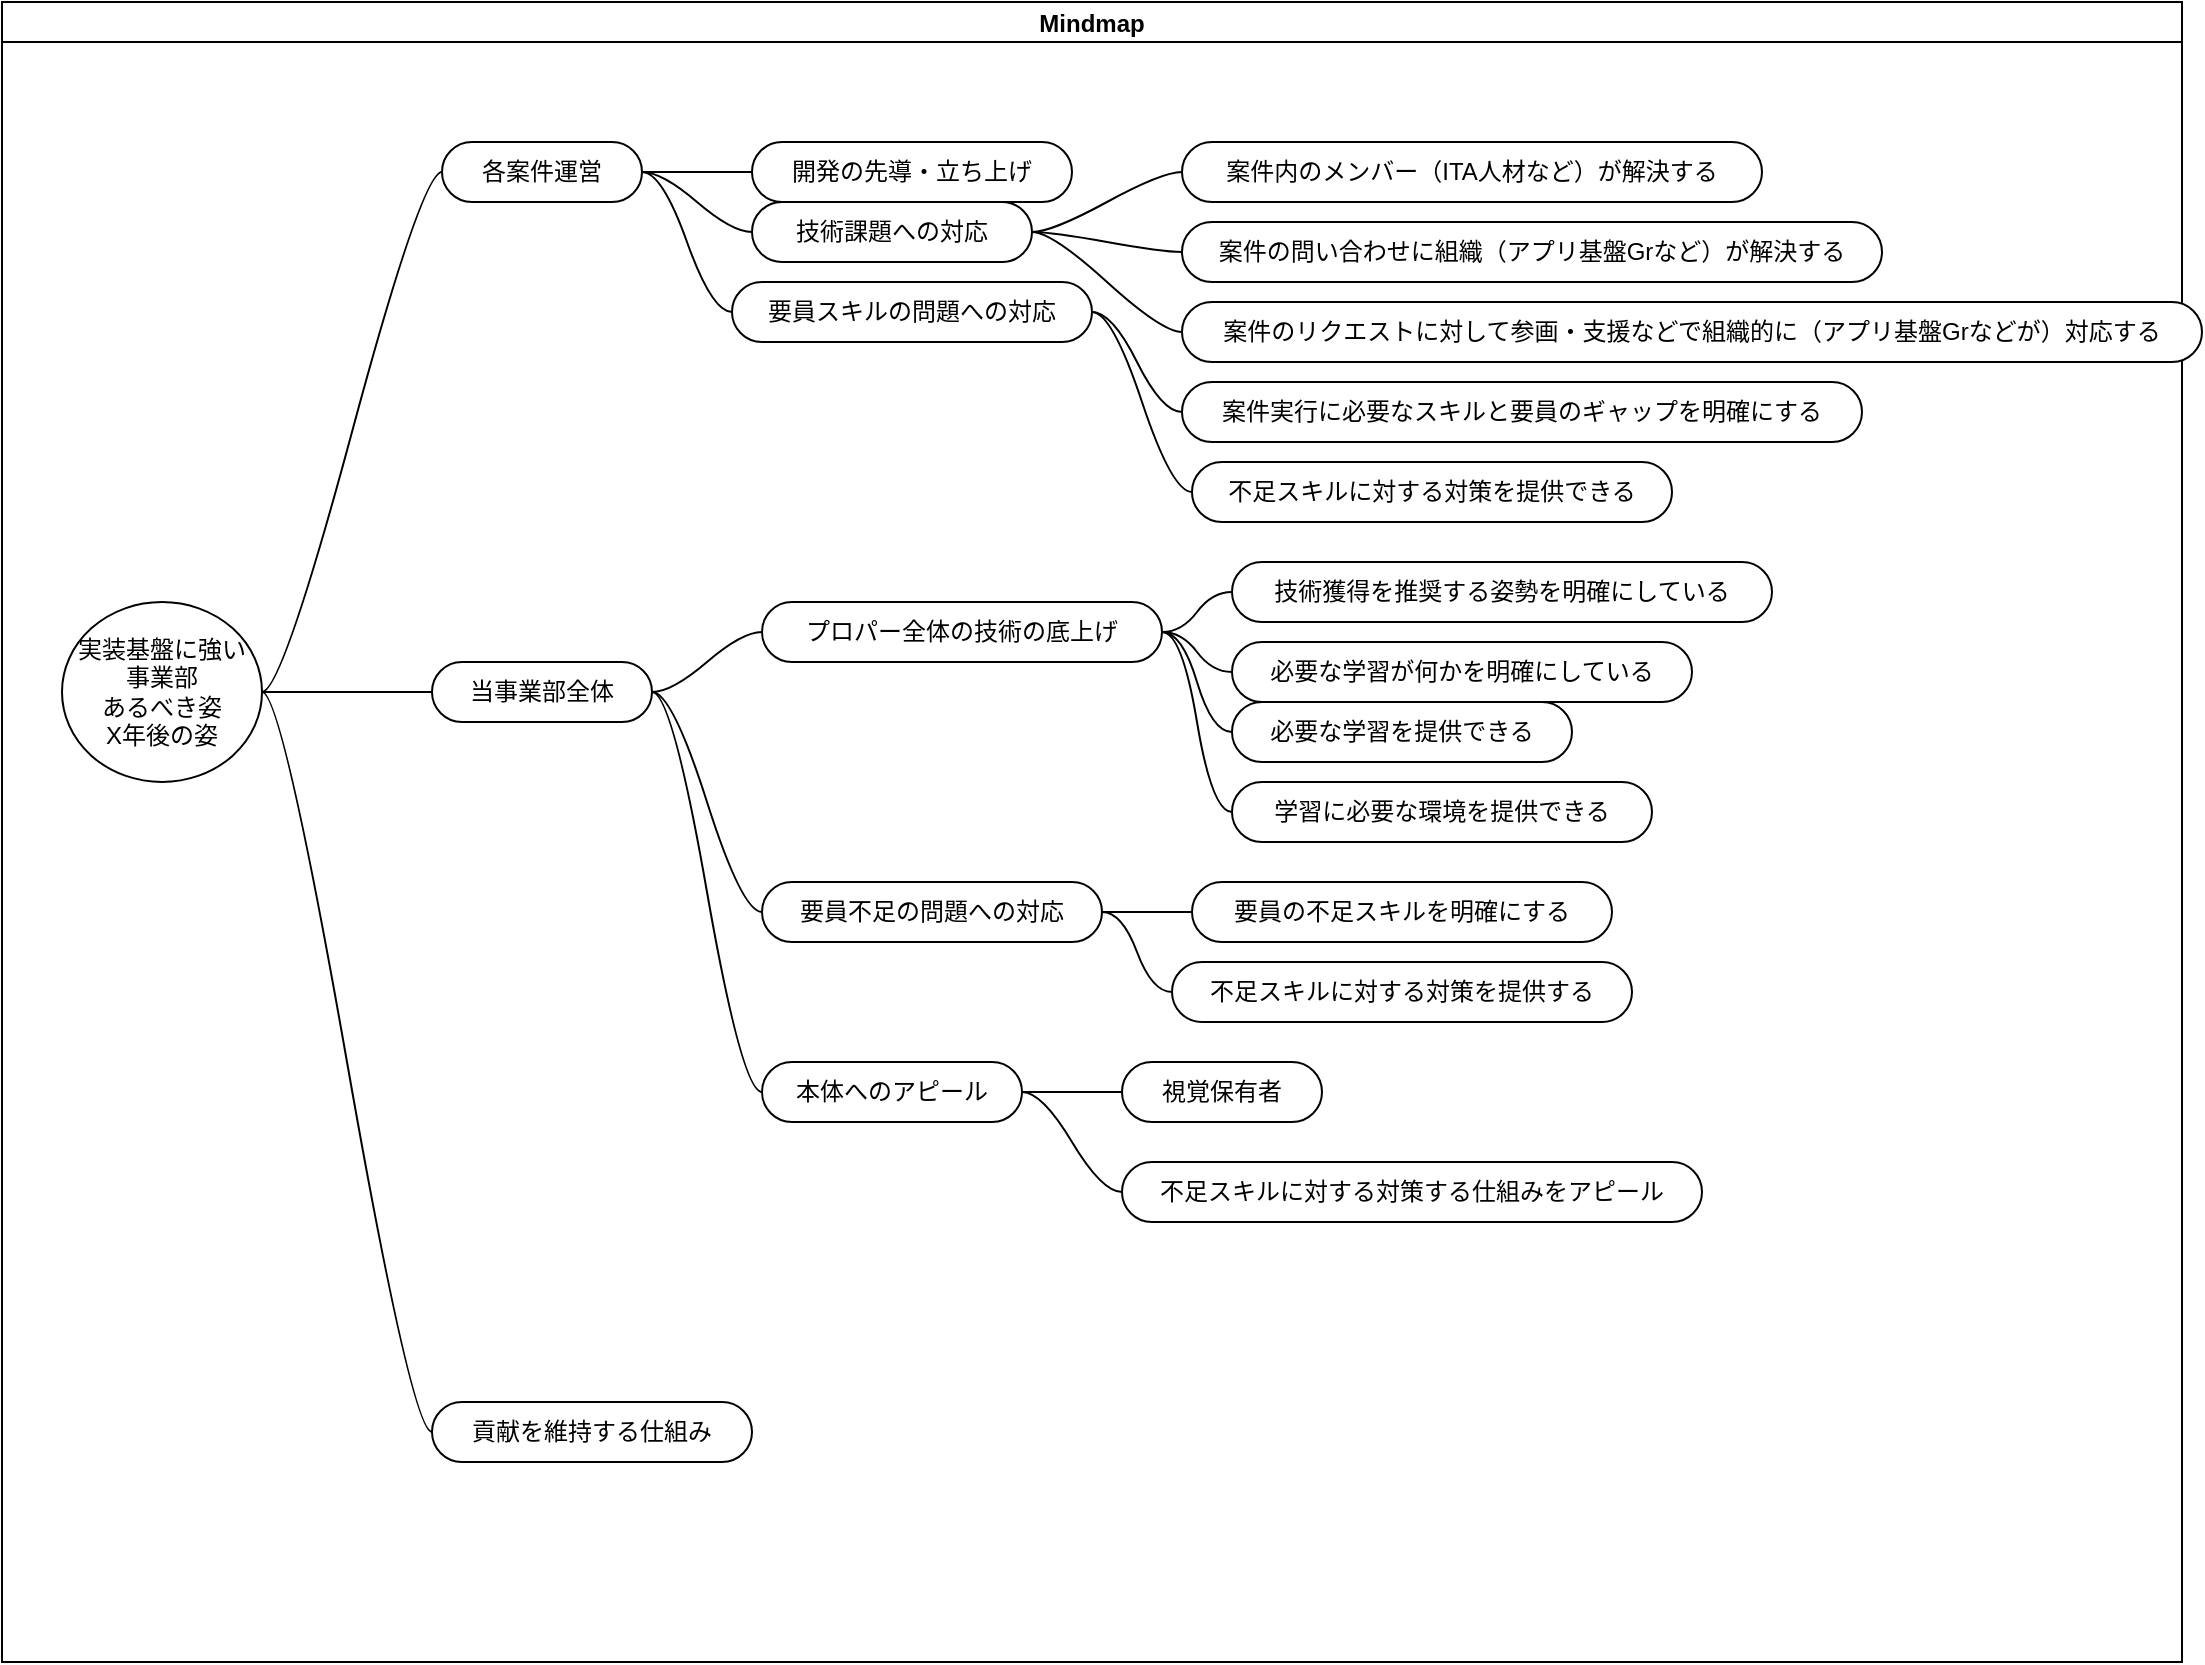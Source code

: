 <mxfile version="20.0.1" type="github">
  <diagram name="Page-1" id="ad52d381-51e7-2e0d-a935-2d0ddd2fd229">
    <mxGraphModel dx="1886" dy="439" grid="1" gridSize="10" guides="1" tooltips="1" connect="1" arrows="1" fold="1" page="1" pageScale="1" pageWidth="1100" pageHeight="850" background="none" math="0" shadow="0">
      <root>
        <mxCell id="0" />
        <mxCell id="1" parent="0" />
        <mxCell id="mu4Ijr5vZGA_pW33uOm4-2" value="Mindmap" style="swimlane;startSize=20;horizontal=1;containerType=tree;" vertex="1" parent="1">
          <mxGeometry x="-20" y="20" width="1090" height="830" as="geometry" />
        </mxCell>
        <mxCell id="mu4Ijr5vZGA_pW33uOm4-3" value="" style="edgeStyle=entityRelationEdgeStyle;startArrow=none;endArrow=none;segment=10;curved=1;rounded=0;" edge="1" parent="mu4Ijr5vZGA_pW33uOm4-2" source="mu4Ijr5vZGA_pW33uOm4-7" target="mu4Ijr5vZGA_pW33uOm4-8">
          <mxGeometry relative="1" as="geometry" />
        </mxCell>
        <mxCell id="mu4Ijr5vZGA_pW33uOm4-7" value="実装基盤に強い&lt;br&gt;事業部&lt;br&gt;あるべき姿&lt;br&gt;X年後の姿" style="ellipse;whiteSpace=wrap;html=1;align=center;treeFolding=1;treeMoving=1;newEdgeStyle={&quot;edgeStyle&quot;:&quot;entityRelationEdgeStyle&quot;,&quot;startArrow&quot;:&quot;none&quot;,&quot;endArrow&quot;:&quot;none&quot;,&quot;segment&quot;:10,&quot;curved&quot;:1};" vertex="1" parent="mu4Ijr5vZGA_pW33uOm4-2">
          <mxGeometry x="30" y="300" width="100" height="90" as="geometry" />
        </mxCell>
        <mxCell id="mu4Ijr5vZGA_pW33uOm4-8" value="各案件運営" style="whiteSpace=wrap;html=1;rounded=1;arcSize=50;align=center;verticalAlign=middle;strokeWidth=1;autosize=1;spacing=4;treeFolding=1;treeMoving=1;newEdgeStyle={&quot;edgeStyle&quot;:&quot;entityRelationEdgeStyle&quot;,&quot;startArrow&quot;:&quot;none&quot;,&quot;endArrow&quot;:&quot;none&quot;,&quot;segment&quot;:10,&quot;curved&quot;:1};" vertex="1" parent="mu4Ijr5vZGA_pW33uOm4-2">
          <mxGeometry x="220" y="70" width="100" height="30" as="geometry" />
        </mxCell>
        <mxCell id="mu4Ijr5vZGA_pW33uOm4-12" value="" style="edgeStyle=entityRelationEdgeStyle;startArrow=none;endArrow=none;segment=10;curved=1;rounded=0;" edge="1" target="mu4Ijr5vZGA_pW33uOm4-13" source="mu4Ijr5vZGA_pW33uOm4-7" parent="mu4Ijr5vZGA_pW33uOm4-2">
          <mxGeometry relative="1" as="geometry">
            <mxPoint x="130" y="330" as="sourcePoint" />
          </mxGeometry>
        </mxCell>
        <mxCell id="mu4Ijr5vZGA_pW33uOm4-13" value="当事業部全体" style="whiteSpace=wrap;html=1;rounded=1;arcSize=50;align=center;verticalAlign=middle;strokeWidth=1;autosize=1;spacing=4;treeFolding=1;treeMoving=1;newEdgeStyle={&quot;edgeStyle&quot;:&quot;entityRelationEdgeStyle&quot;,&quot;startArrow&quot;:&quot;none&quot;,&quot;endArrow&quot;:&quot;none&quot;,&quot;segment&quot;:10,&quot;curved&quot;:1};" vertex="1" parent="mu4Ijr5vZGA_pW33uOm4-2">
          <mxGeometry x="215" y="330" width="110" height="30" as="geometry" />
        </mxCell>
        <mxCell id="mu4Ijr5vZGA_pW33uOm4-14" value="" style="edgeStyle=entityRelationEdgeStyle;startArrow=none;endArrow=none;segment=10;curved=1;rounded=0;" edge="1" target="mu4Ijr5vZGA_pW33uOm4-15" source="mu4Ijr5vZGA_pW33uOm4-7" parent="mu4Ijr5vZGA_pW33uOm4-2">
          <mxGeometry relative="1" as="geometry">
            <mxPoint x="130" y="330" as="sourcePoint" />
          </mxGeometry>
        </mxCell>
        <mxCell id="mu4Ijr5vZGA_pW33uOm4-15" value="貢献を維持する仕組み" style="whiteSpace=wrap;html=1;rounded=1;arcSize=50;align=center;verticalAlign=middle;strokeWidth=1;autosize=1;spacing=4;treeFolding=1;treeMoving=1;newEdgeStyle={&quot;edgeStyle&quot;:&quot;entityRelationEdgeStyle&quot;,&quot;startArrow&quot;:&quot;none&quot;,&quot;endArrow&quot;:&quot;none&quot;,&quot;segment&quot;:10,&quot;curved&quot;:1};" vertex="1" parent="mu4Ijr5vZGA_pW33uOm4-2">
          <mxGeometry x="215" y="700" width="160" height="30" as="geometry" />
        </mxCell>
        <mxCell id="mu4Ijr5vZGA_pW33uOm4-16" value="" style="edgeStyle=entityRelationEdgeStyle;startArrow=none;endArrow=none;segment=10;curved=1;rounded=0;" edge="1" target="mu4Ijr5vZGA_pW33uOm4-17" source="mu4Ijr5vZGA_pW33uOm4-13" parent="mu4Ijr5vZGA_pW33uOm4-2">
          <mxGeometry relative="1" as="geometry">
            <mxPoint x="130" y="330" as="sourcePoint" />
          </mxGeometry>
        </mxCell>
        <mxCell id="mu4Ijr5vZGA_pW33uOm4-17" value="プロパー全体の技術の底上げ" style="whiteSpace=wrap;html=1;rounded=1;arcSize=50;align=center;verticalAlign=middle;strokeWidth=1;autosize=1;spacing=4;treeFolding=1;treeMoving=1;newEdgeStyle={&quot;edgeStyle&quot;:&quot;entityRelationEdgeStyle&quot;,&quot;startArrow&quot;:&quot;none&quot;,&quot;endArrow&quot;:&quot;none&quot;,&quot;segment&quot;:10,&quot;curved&quot;:1};" vertex="1" parent="mu4Ijr5vZGA_pW33uOm4-2">
          <mxGeometry x="380" y="300" width="200" height="30" as="geometry" />
        </mxCell>
        <mxCell id="mu4Ijr5vZGA_pW33uOm4-18" value="" style="edgeStyle=entityRelationEdgeStyle;startArrow=none;endArrow=none;segment=10;curved=1;rounded=0;" edge="1" target="mu4Ijr5vZGA_pW33uOm4-19" source="mu4Ijr5vZGA_pW33uOm4-17" parent="mu4Ijr5vZGA_pW33uOm4-2">
          <mxGeometry relative="1" as="geometry">
            <mxPoint x="355" y="215" as="sourcePoint" />
          </mxGeometry>
        </mxCell>
        <mxCell id="mu4Ijr5vZGA_pW33uOm4-19" value="必要な学習を提供できる" style="whiteSpace=wrap;html=1;rounded=1;arcSize=50;align=center;verticalAlign=middle;strokeWidth=1;autosize=1;spacing=4;treeFolding=1;treeMoving=1;newEdgeStyle={&quot;edgeStyle&quot;:&quot;entityRelationEdgeStyle&quot;,&quot;startArrow&quot;:&quot;none&quot;,&quot;endArrow&quot;:&quot;none&quot;,&quot;segment&quot;:10,&quot;curved&quot;:1};" vertex="1" parent="mu4Ijr5vZGA_pW33uOm4-2">
          <mxGeometry x="615" y="350" width="170" height="30" as="geometry" />
        </mxCell>
        <mxCell id="mu4Ijr5vZGA_pW33uOm4-20" value="" style="edgeStyle=entityRelationEdgeStyle;startArrow=none;endArrow=none;segment=10;curved=1;rounded=0;" edge="1" target="mu4Ijr5vZGA_pW33uOm4-21" source="mu4Ijr5vZGA_pW33uOm4-13" parent="mu4Ijr5vZGA_pW33uOm4-2">
          <mxGeometry relative="1" as="geometry">
            <mxPoint x="355" y="215" as="sourcePoint" />
          </mxGeometry>
        </mxCell>
        <mxCell id="mu4Ijr5vZGA_pW33uOm4-21" value="要員不足の問題への対応" style="whiteSpace=wrap;html=1;rounded=1;arcSize=50;align=center;verticalAlign=middle;strokeWidth=1;autosize=1;spacing=4;treeFolding=1;treeMoving=1;newEdgeStyle={&quot;edgeStyle&quot;:&quot;entityRelationEdgeStyle&quot;,&quot;startArrow&quot;:&quot;none&quot;,&quot;endArrow&quot;:&quot;none&quot;,&quot;segment&quot;:10,&quot;curved&quot;:1};" vertex="1" parent="mu4Ijr5vZGA_pW33uOm4-2">
          <mxGeometry x="380" y="440" width="170" height="30" as="geometry" />
        </mxCell>
        <mxCell id="mu4Ijr5vZGA_pW33uOm4-22" value="" style="edgeStyle=entityRelationEdgeStyle;startArrow=none;endArrow=none;segment=10;curved=1;rounded=0;" edge="1" target="mu4Ijr5vZGA_pW33uOm4-23" source="mu4Ijr5vZGA_pW33uOm4-13" parent="mu4Ijr5vZGA_pW33uOm4-2">
          <mxGeometry relative="1" as="geometry">
            <mxPoint x="355" y="215" as="sourcePoint" />
          </mxGeometry>
        </mxCell>
        <mxCell id="mu4Ijr5vZGA_pW33uOm4-23" value="本体へのアピール" style="whiteSpace=wrap;html=1;rounded=1;arcSize=50;align=center;verticalAlign=middle;strokeWidth=1;autosize=1;spacing=4;treeFolding=1;treeMoving=1;newEdgeStyle={&quot;edgeStyle&quot;:&quot;entityRelationEdgeStyle&quot;,&quot;startArrow&quot;:&quot;none&quot;,&quot;endArrow&quot;:&quot;none&quot;,&quot;segment&quot;:10,&quot;curved&quot;:1};" vertex="1" parent="mu4Ijr5vZGA_pW33uOm4-2">
          <mxGeometry x="380" y="530" width="130" height="30" as="geometry" />
        </mxCell>
        <mxCell id="mu4Ijr5vZGA_pW33uOm4-25" value="" style="edgeStyle=entityRelationEdgeStyle;startArrow=none;endArrow=none;segment=10;curved=1;rounded=0;exitX=1;exitY=0.5;exitDx=0;exitDy=0;" edge="1" target="mu4Ijr5vZGA_pW33uOm4-26" source="mu4Ijr5vZGA_pW33uOm4-34" parent="mu4Ijr5vZGA_pW33uOm4-2">
          <mxGeometry relative="1" as="geometry">
            <mxPoint x="130" y="355" as="sourcePoint" />
          </mxGeometry>
        </mxCell>
        <mxCell id="mu4Ijr5vZGA_pW33uOm4-26" value="案件のリクエストに対して参画・支援などで組織的に（アプリ基盤Grなどが）対応する" style="whiteSpace=wrap;html=1;rounded=1;arcSize=50;align=center;verticalAlign=middle;strokeWidth=1;autosize=1;spacing=4;treeFolding=1;treeMoving=1;newEdgeStyle={&quot;edgeStyle&quot;:&quot;entityRelationEdgeStyle&quot;,&quot;startArrow&quot;:&quot;none&quot;,&quot;endArrow&quot;:&quot;none&quot;,&quot;segment&quot;:10,&quot;curved&quot;:1};" vertex="1" parent="mu4Ijr5vZGA_pW33uOm4-2">
          <mxGeometry x="590" y="150" width="510" height="30" as="geometry" />
        </mxCell>
        <mxCell id="mu4Ijr5vZGA_pW33uOm4-27" value="" style="edgeStyle=entityRelationEdgeStyle;startArrow=none;endArrow=none;segment=10;curved=1;rounded=0;exitX=1;exitY=0.5;exitDx=0;exitDy=0;" edge="1" target="mu4Ijr5vZGA_pW33uOm4-28" source="mu4Ijr5vZGA_pW33uOm4-34" parent="mu4Ijr5vZGA_pW33uOm4-2">
          <mxGeometry relative="1" as="geometry">
            <mxPoint x="325" y="60" as="sourcePoint" />
          </mxGeometry>
        </mxCell>
        <mxCell id="mu4Ijr5vZGA_pW33uOm4-28" value="案件の問い合わせに組織（アプリ基盤Grなど）が解決する" style="whiteSpace=wrap;html=1;rounded=1;arcSize=50;align=center;verticalAlign=middle;strokeWidth=1;autosize=1;spacing=4;treeFolding=1;treeMoving=1;newEdgeStyle={&quot;edgeStyle&quot;:&quot;entityRelationEdgeStyle&quot;,&quot;startArrow&quot;:&quot;none&quot;,&quot;endArrow&quot;:&quot;none&quot;,&quot;segment&quot;:10,&quot;curved&quot;:1};" vertex="1" parent="mu4Ijr5vZGA_pW33uOm4-2">
          <mxGeometry x="590" y="110" width="350" height="30" as="geometry" />
        </mxCell>
        <mxCell id="mu4Ijr5vZGA_pW33uOm4-31" value="" style="edgeStyle=entityRelationEdgeStyle;startArrow=none;endArrow=none;segment=10;curved=1;rounded=0;" edge="1" target="mu4Ijr5vZGA_pW33uOm4-32" source="mu4Ijr5vZGA_pW33uOm4-8" parent="mu4Ijr5vZGA_pW33uOm4-2">
          <mxGeometry relative="1" as="geometry">
            <mxPoint x="325" y="60" as="sourcePoint" />
          </mxGeometry>
        </mxCell>
        <mxCell id="mu4Ijr5vZGA_pW33uOm4-32" value="要員スキルの問題への対応" style="whiteSpace=wrap;html=1;rounded=1;arcSize=50;align=center;verticalAlign=middle;strokeWidth=1;autosize=1;spacing=4;treeFolding=1;treeMoving=1;newEdgeStyle={&quot;edgeStyle&quot;:&quot;entityRelationEdgeStyle&quot;,&quot;startArrow&quot;:&quot;none&quot;,&quot;endArrow&quot;:&quot;none&quot;,&quot;segment&quot;:10,&quot;curved&quot;:1};" vertex="1" parent="mu4Ijr5vZGA_pW33uOm4-2">
          <mxGeometry x="365" y="140" width="180" height="30" as="geometry" />
        </mxCell>
        <mxCell id="mu4Ijr5vZGA_pW33uOm4-33" value="" style="edgeStyle=entityRelationEdgeStyle;startArrow=none;endArrow=none;segment=10;curved=1;rounded=0;" edge="1" target="mu4Ijr5vZGA_pW33uOm4-34" source="mu4Ijr5vZGA_pW33uOm4-8" parent="mu4Ijr5vZGA_pW33uOm4-2">
          <mxGeometry relative="1" as="geometry">
            <mxPoint x="320" y="95" as="sourcePoint" />
          </mxGeometry>
        </mxCell>
        <mxCell id="mu4Ijr5vZGA_pW33uOm4-34" value="技術課題への対応" style="whiteSpace=wrap;html=1;rounded=1;arcSize=50;align=center;verticalAlign=middle;strokeWidth=1;autosize=1;spacing=4;treeFolding=1;treeMoving=1;newEdgeStyle={&quot;edgeStyle&quot;:&quot;entityRelationEdgeStyle&quot;,&quot;startArrow&quot;:&quot;none&quot;,&quot;endArrow&quot;:&quot;none&quot;,&quot;segment&quot;:10,&quot;curved&quot;:1};" vertex="1" parent="mu4Ijr5vZGA_pW33uOm4-2">
          <mxGeometry x="375" y="100" width="140" height="30" as="geometry" />
        </mxCell>
        <mxCell id="mu4Ijr5vZGA_pW33uOm4-35" value="" style="edgeStyle=entityRelationEdgeStyle;startArrow=none;endArrow=none;segment=10;curved=1;rounded=0;" edge="1" target="mu4Ijr5vZGA_pW33uOm4-36" source="mu4Ijr5vZGA_pW33uOm4-34" parent="mu4Ijr5vZGA_pW33uOm4-2">
          <mxGeometry relative="1" as="geometry">
            <mxPoint x="320" y="95" as="sourcePoint" />
          </mxGeometry>
        </mxCell>
        <mxCell id="mu4Ijr5vZGA_pW33uOm4-36" value="案件内のメンバー（ITA人材など）が解決する" style="whiteSpace=wrap;html=1;rounded=1;arcSize=50;align=center;verticalAlign=middle;strokeWidth=1;autosize=1;spacing=4;treeFolding=1;treeMoving=1;newEdgeStyle={&quot;edgeStyle&quot;:&quot;entityRelationEdgeStyle&quot;,&quot;startArrow&quot;:&quot;none&quot;,&quot;endArrow&quot;:&quot;none&quot;,&quot;segment&quot;:10,&quot;curved&quot;:1};" vertex="1" parent="mu4Ijr5vZGA_pW33uOm4-2">
          <mxGeometry x="590" y="70" width="290" height="30" as="geometry" />
        </mxCell>
        <mxCell id="mu4Ijr5vZGA_pW33uOm4-39" value="" style="edgeStyle=entityRelationEdgeStyle;startArrow=none;endArrow=none;segment=10;curved=1;rounded=0;" edge="1" target="mu4Ijr5vZGA_pW33uOm4-40" source="mu4Ijr5vZGA_pW33uOm4-8" parent="mu4Ijr5vZGA_pW33uOm4-2">
          <mxGeometry relative="1" as="geometry">
            <mxPoint x="320" y="95" as="sourcePoint" />
          </mxGeometry>
        </mxCell>
        <mxCell id="mu4Ijr5vZGA_pW33uOm4-40" value="開発の先導・立ち上げ" style="whiteSpace=wrap;html=1;rounded=1;arcSize=50;align=center;verticalAlign=middle;strokeWidth=1;autosize=1;spacing=4;treeFolding=1;treeMoving=1;newEdgeStyle={&quot;edgeStyle&quot;:&quot;entityRelationEdgeStyle&quot;,&quot;startArrow&quot;:&quot;none&quot;,&quot;endArrow&quot;:&quot;none&quot;,&quot;segment&quot;:10,&quot;curved&quot;:1};" vertex="1" parent="mu4Ijr5vZGA_pW33uOm4-2">
          <mxGeometry x="375" y="70" width="160" height="30" as="geometry" />
        </mxCell>
        <mxCell id="mu4Ijr5vZGA_pW33uOm4-41" value="" style="edgeStyle=entityRelationEdgeStyle;startArrow=none;endArrow=none;segment=10;curved=1;rounded=0;" edge="1" target="mu4Ijr5vZGA_pW33uOm4-42" source="mu4Ijr5vZGA_pW33uOm4-32" parent="mu4Ijr5vZGA_pW33uOm4-2">
          <mxGeometry relative="1" as="geometry">
            <mxPoint x="290" y="105" as="sourcePoint" />
          </mxGeometry>
        </mxCell>
        <mxCell id="mu4Ijr5vZGA_pW33uOm4-42" value="案件実行に必要なスキルと要員のギャップを明確にする" style="whiteSpace=wrap;html=1;rounded=1;arcSize=50;align=center;verticalAlign=middle;strokeWidth=1;autosize=1;spacing=4;treeFolding=1;treeMoving=1;newEdgeStyle={&quot;edgeStyle&quot;:&quot;entityRelationEdgeStyle&quot;,&quot;startArrow&quot;:&quot;none&quot;,&quot;endArrow&quot;:&quot;none&quot;,&quot;segment&quot;:10,&quot;curved&quot;:1};" vertex="1" parent="mu4Ijr5vZGA_pW33uOm4-2">
          <mxGeometry x="590" y="190" width="340" height="30" as="geometry" />
        </mxCell>
        <mxCell id="mu4Ijr5vZGA_pW33uOm4-43" value="" style="edgeStyle=entityRelationEdgeStyle;startArrow=none;endArrow=none;segment=10;curved=1;rounded=0;" edge="1" target="mu4Ijr5vZGA_pW33uOm4-44" source="mu4Ijr5vZGA_pW33uOm4-32" parent="mu4Ijr5vZGA_pW33uOm4-2">
          <mxGeometry relative="1" as="geometry">
            <mxPoint x="530" y="225" as="sourcePoint" />
          </mxGeometry>
        </mxCell>
        <mxCell id="mu4Ijr5vZGA_pW33uOm4-44" value="不足スキルに対する対策を提供できる" style="whiteSpace=wrap;html=1;rounded=1;arcSize=50;align=center;verticalAlign=middle;strokeWidth=1;autosize=1;spacing=4;treeFolding=1;treeMoving=1;newEdgeStyle={&quot;edgeStyle&quot;:&quot;entityRelationEdgeStyle&quot;,&quot;startArrow&quot;:&quot;none&quot;,&quot;endArrow&quot;:&quot;none&quot;,&quot;segment&quot;:10,&quot;curved&quot;:1};" vertex="1" parent="mu4Ijr5vZGA_pW33uOm4-2">
          <mxGeometry x="595" y="230" width="240" height="30" as="geometry" />
        </mxCell>
        <mxCell id="mu4Ijr5vZGA_pW33uOm4-45" value="" style="edgeStyle=entityRelationEdgeStyle;startArrow=none;endArrow=none;segment=10;curved=1;rounded=0;" edge="1" target="mu4Ijr5vZGA_pW33uOm4-46" source="mu4Ijr5vZGA_pW33uOm4-17" parent="mu4Ijr5vZGA_pW33uOm4-2">
          <mxGeometry relative="1" as="geometry">
            <mxPoint x="560" y="335" as="sourcePoint" />
          </mxGeometry>
        </mxCell>
        <mxCell id="mu4Ijr5vZGA_pW33uOm4-46" value="技術獲得を推奨する姿勢を明確にしている" style="whiteSpace=wrap;html=1;rounded=1;arcSize=50;align=center;verticalAlign=middle;strokeWidth=1;autosize=1;spacing=4;treeFolding=1;treeMoving=1;newEdgeStyle={&quot;edgeStyle&quot;:&quot;entityRelationEdgeStyle&quot;,&quot;startArrow&quot;:&quot;none&quot;,&quot;endArrow&quot;:&quot;none&quot;,&quot;segment&quot;:10,&quot;curved&quot;:1};" vertex="1" parent="mu4Ijr5vZGA_pW33uOm4-2">
          <mxGeometry x="615" y="280" width="270" height="30" as="geometry" />
        </mxCell>
        <mxCell id="mu4Ijr5vZGA_pW33uOm4-47" value="" style="edgeStyle=entityRelationEdgeStyle;startArrow=none;endArrow=none;segment=10;curved=1;rounded=0;" edge="1" target="mu4Ijr5vZGA_pW33uOm4-48" source="mu4Ijr5vZGA_pW33uOm4-17" parent="mu4Ijr5vZGA_pW33uOm4-2">
          <mxGeometry relative="1" as="geometry">
            <mxPoint x="560" y="335" as="sourcePoint" />
          </mxGeometry>
        </mxCell>
        <mxCell id="mu4Ijr5vZGA_pW33uOm4-48" value="学習に必要な環境を提供できる" style="whiteSpace=wrap;html=1;rounded=1;arcSize=50;align=center;verticalAlign=middle;strokeWidth=1;autosize=1;spacing=4;treeFolding=1;treeMoving=1;newEdgeStyle={&quot;edgeStyle&quot;:&quot;entityRelationEdgeStyle&quot;,&quot;startArrow&quot;:&quot;none&quot;,&quot;endArrow&quot;:&quot;none&quot;,&quot;segment&quot;:10,&quot;curved&quot;:1};" vertex="1" parent="mu4Ijr5vZGA_pW33uOm4-2">
          <mxGeometry x="615" y="390" width="210" height="30" as="geometry" />
        </mxCell>
        <mxCell id="mu4Ijr5vZGA_pW33uOm4-49" value="" style="edgeStyle=entityRelationEdgeStyle;startArrow=none;endArrow=none;segment=10;curved=1;rounded=0;" edge="1" target="mu4Ijr5vZGA_pW33uOm4-50" source="mu4Ijr5vZGA_pW33uOm4-17" parent="mu4Ijr5vZGA_pW33uOm4-2">
          <mxGeometry relative="1" as="geometry">
            <mxPoint x="560" y="335" as="sourcePoint" />
          </mxGeometry>
        </mxCell>
        <mxCell id="mu4Ijr5vZGA_pW33uOm4-50" value="必要な学習が何かを明確にしている" style="whiteSpace=wrap;html=1;rounded=1;arcSize=50;align=center;verticalAlign=middle;strokeWidth=1;autosize=1;spacing=4;treeFolding=1;treeMoving=1;newEdgeStyle={&quot;edgeStyle&quot;:&quot;entityRelationEdgeStyle&quot;,&quot;startArrow&quot;:&quot;none&quot;,&quot;endArrow&quot;:&quot;none&quot;,&quot;segment&quot;:10,&quot;curved&quot;:1};" vertex="1" parent="mu4Ijr5vZGA_pW33uOm4-2">
          <mxGeometry x="615" y="320" width="230" height="30" as="geometry" />
        </mxCell>
        <mxCell id="mu4Ijr5vZGA_pW33uOm4-51" value="" style="edgeStyle=entityRelationEdgeStyle;startArrow=none;endArrow=none;segment=10;curved=1;rounded=0;" edge="1" target="mu4Ijr5vZGA_pW33uOm4-52" source="mu4Ijr5vZGA_pW33uOm4-21" parent="mu4Ijr5vZGA_pW33uOm4-2">
          <mxGeometry relative="1" as="geometry">
            <mxPoint x="305" y="365" as="sourcePoint" />
          </mxGeometry>
        </mxCell>
        <mxCell id="mu4Ijr5vZGA_pW33uOm4-52" value="要員の不足スキルを明確にする" style="whiteSpace=wrap;html=1;rounded=1;arcSize=50;align=center;verticalAlign=middle;strokeWidth=1;autosize=1;spacing=4;treeFolding=1;treeMoving=1;newEdgeStyle={&quot;edgeStyle&quot;:&quot;entityRelationEdgeStyle&quot;,&quot;startArrow&quot;:&quot;none&quot;,&quot;endArrow&quot;:&quot;none&quot;,&quot;segment&quot;:10,&quot;curved&quot;:1};" vertex="1" parent="mu4Ijr5vZGA_pW33uOm4-2">
          <mxGeometry x="595" y="440" width="210" height="30" as="geometry" />
        </mxCell>
        <mxCell id="mu4Ijr5vZGA_pW33uOm4-53" value="" style="edgeStyle=entityRelationEdgeStyle;startArrow=none;endArrow=none;segment=10;curved=1;rounded=0;" edge="1" target="mu4Ijr5vZGA_pW33uOm4-54" source="mu4Ijr5vZGA_pW33uOm4-21" parent="mu4Ijr5vZGA_pW33uOm4-2">
          <mxGeometry relative="1" as="geometry">
            <mxPoint x="530" y="475" as="sourcePoint" />
          </mxGeometry>
        </mxCell>
        <mxCell id="mu4Ijr5vZGA_pW33uOm4-54" value="不足スキルに対する対策を提供する" style="whiteSpace=wrap;html=1;rounded=1;arcSize=50;align=center;verticalAlign=middle;strokeWidth=1;autosize=1;spacing=4;treeFolding=1;treeMoving=1;newEdgeStyle={&quot;edgeStyle&quot;:&quot;entityRelationEdgeStyle&quot;,&quot;startArrow&quot;:&quot;none&quot;,&quot;endArrow&quot;:&quot;none&quot;,&quot;segment&quot;:10,&quot;curved&quot;:1};" vertex="1" parent="mu4Ijr5vZGA_pW33uOm4-2">
          <mxGeometry x="585" y="480" width="230" height="30" as="geometry" />
        </mxCell>
        <mxCell id="mu4Ijr5vZGA_pW33uOm4-55" value="" style="edgeStyle=entityRelationEdgeStyle;startArrow=none;endArrow=none;segment=10;curved=1;rounded=0;" edge="1" target="mu4Ijr5vZGA_pW33uOm4-56" source="mu4Ijr5vZGA_pW33uOm4-23" parent="mu4Ijr5vZGA_pW33uOm4-2">
          <mxGeometry relative="1" as="geometry">
            <mxPoint x="305" y="365" as="sourcePoint" />
          </mxGeometry>
        </mxCell>
        <mxCell id="mu4Ijr5vZGA_pW33uOm4-56" value="視覚保有者" style="whiteSpace=wrap;html=1;rounded=1;arcSize=50;align=center;verticalAlign=middle;strokeWidth=1;autosize=1;spacing=4;treeFolding=1;treeMoving=1;newEdgeStyle={&quot;edgeStyle&quot;:&quot;entityRelationEdgeStyle&quot;,&quot;startArrow&quot;:&quot;none&quot;,&quot;endArrow&quot;:&quot;none&quot;,&quot;segment&quot;:10,&quot;curved&quot;:1};" vertex="1" parent="mu4Ijr5vZGA_pW33uOm4-2">
          <mxGeometry x="560" y="530" width="100" height="30" as="geometry" />
        </mxCell>
        <mxCell id="mu4Ijr5vZGA_pW33uOm4-57" value="" style="edgeStyle=entityRelationEdgeStyle;startArrow=none;endArrow=none;segment=10;curved=1;rounded=0;" edge="1" target="mu4Ijr5vZGA_pW33uOm4-58" source="mu4Ijr5vZGA_pW33uOm4-23" parent="mu4Ijr5vZGA_pW33uOm4-2">
          <mxGeometry relative="1" as="geometry">
            <mxPoint x="490" y="565" as="sourcePoint" />
          </mxGeometry>
        </mxCell>
        <mxCell id="mu4Ijr5vZGA_pW33uOm4-58" value="不足スキルに対する対策する仕組みをアピール" style="whiteSpace=wrap;html=1;rounded=1;arcSize=50;align=center;verticalAlign=middle;strokeWidth=1;autosize=1;spacing=4;treeFolding=1;treeMoving=1;newEdgeStyle={&quot;edgeStyle&quot;:&quot;entityRelationEdgeStyle&quot;,&quot;startArrow&quot;:&quot;none&quot;,&quot;endArrow&quot;:&quot;none&quot;,&quot;segment&quot;:10,&quot;curved&quot;:1};" vertex="1" parent="mu4Ijr5vZGA_pW33uOm4-2">
          <mxGeometry x="560" y="580" width="290" height="30" as="geometry" />
        </mxCell>
      </root>
    </mxGraphModel>
  </diagram>
</mxfile>
